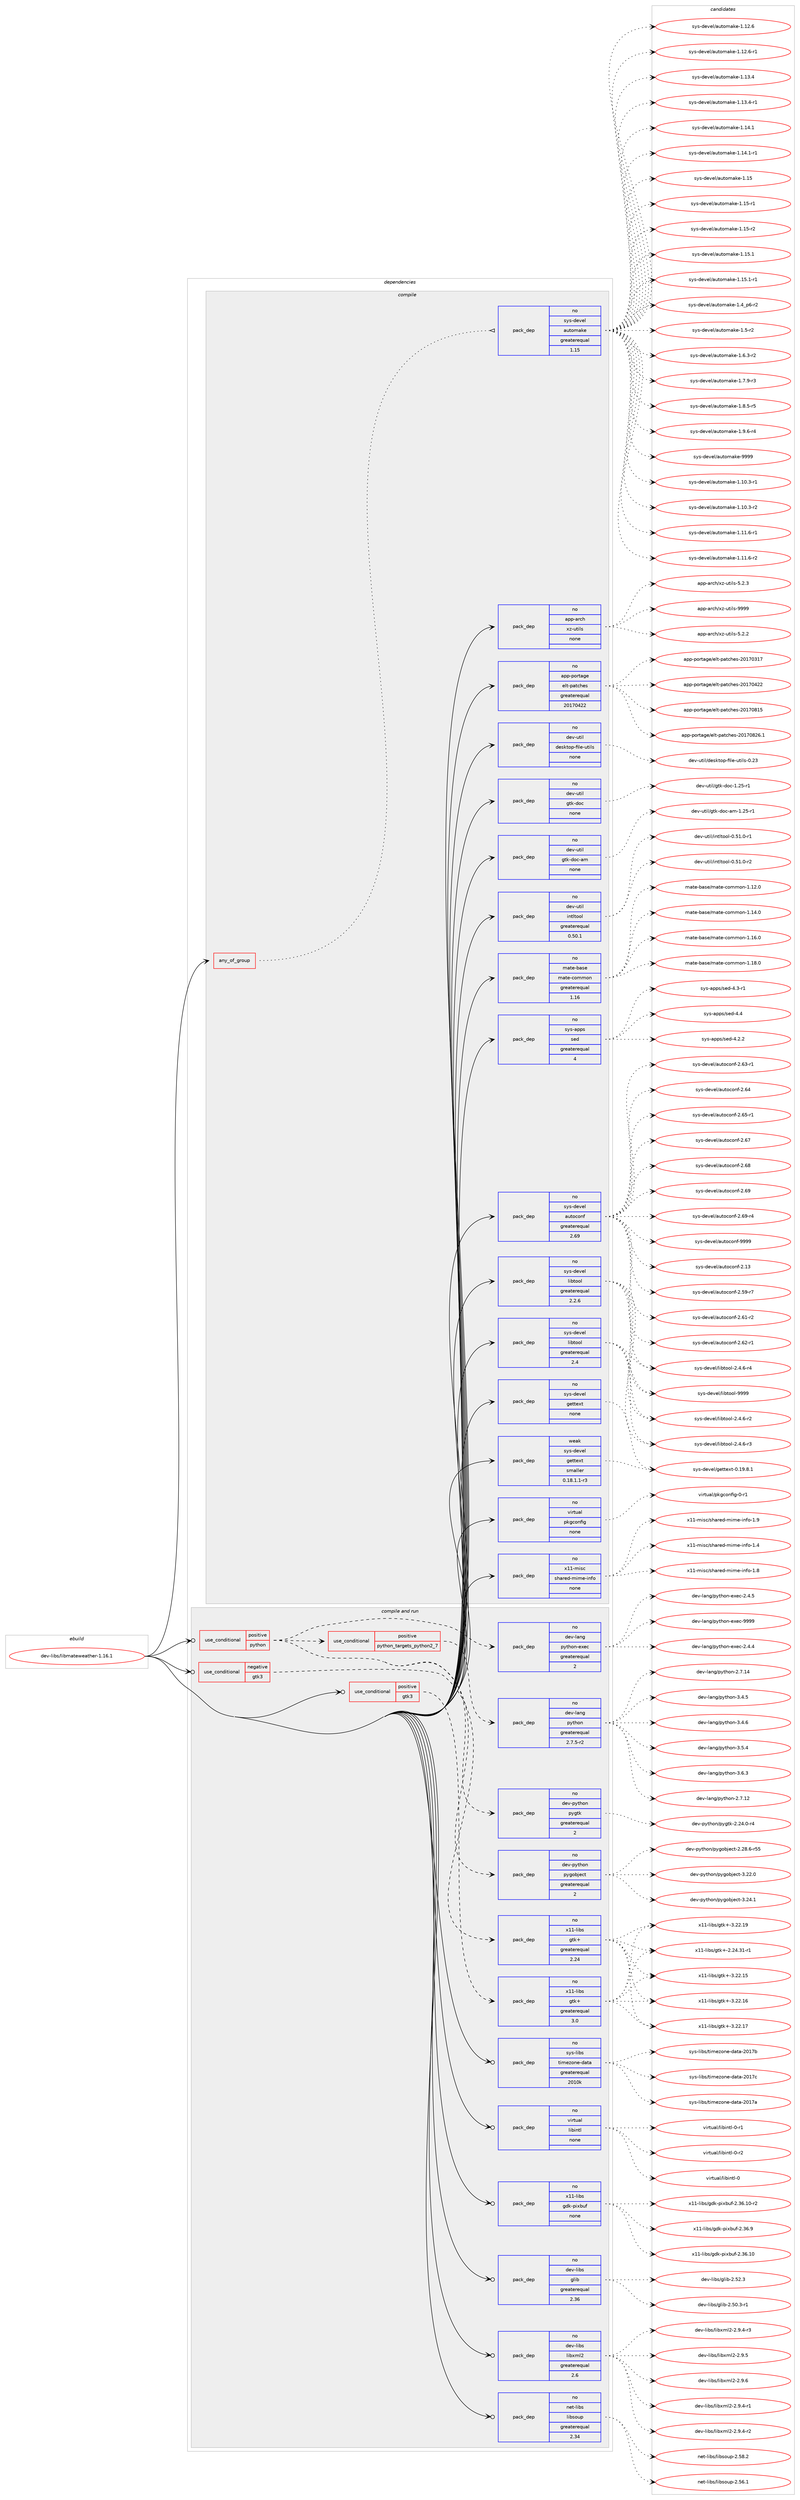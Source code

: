 digraph prolog {

# *************
# Graph options
# *************

newrank=true;
concentrate=true;
compound=true;
graph [rankdir=LR,fontname=Helvetica,fontsize=10,ranksep=1.5];#, ranksep=2.5, nodesep=0.2];
edge  [arrowhead=vee];
node  [fontname=Helvetica,fontsize=10];

# **********
# The ebuild
# **********

subgraph cluster_leftcol {
color=gray;
rank=same;
label=<<i>ebuild</i>>;
id [label="dev-libs/libmateweather-1.16.1", color=red, width=4, href="../dev-libs/libmateweather-1.16.1.svg"];
}

# ****************
# The dependencies
# ****************

subgraph cluster_midcol {
color=gray;
label=<<i>dependencies</i>>;
subgraph cluster_compile {
fillcolor="#eeeeee";
style=filled;
label=<<i>compile</i>>;
subgraph any3398 {
dependency115957 [label=<<TABLE BORDER="0" CELLBORDER="1" CELLSPACING="0" CELLPADDING="4"><TR><TD CELLPADDING="10">any_of_group</TD></TR></TABLE>>, shape=none, color=red];subgraph pack87492 {
dependency115958 [label=<<TABLE BORDER="0" CELLBORDER="1" CELLSPACING="0" CELLPADDING="4" WIDTH="220"><TR><TD ROWSPAN="6" CELLPADDING="30">pack_dep</TD></TR><TR><TD WIDTH="110">no</TD></TR><TR><TD>sys-devel</TD></TR><TR><TD>automake</TD></TR><TR><TD>greaterequal</TD></TR><TR><TD>1.15</TD></TR></TABLE>>, shape=none, color=blue];
}
dependency115957:e -> dependency115958:w [weight=20,style="dotted",arrowhead="oinv"];
}
id:e -> dependency115957:w [weight=20,style="solid",arrowhead="vee"];
subgraph pack87493 {
dependency115959 [label=<<TABLE BORDER="0" CELLBORDER="1" CELLSPACING="0" CELLPADDING="4" WIDTH="220"><TR><TD ROWSPAN="6" CELLPADDING="30">pack_dep</TD></TR><TR><TD WIDTH="110">no</TD></TR><TR><TD>app-arch</TD></TR><TR><TD>xz-utils</TD></TR><TR><TD>none</TD></TR><TR><TD></TD></TR></TABLE>>, shape=none, color=blue];
}
id:e -> dependency115959:w [weight=20,style="solid",arrowhead="vee"];
subgraph pack87494 {
dependency115960 [label=<<TABLE BORDER="0" CELLBORDER="1" CELLSPACING="0" CELLPADDING="4" WIDTH="220"><TR><TD ROWSPAN="6" CELLPADDING="30">pack_dep</TD></TR><TR><TD WIDTH="110">no</TD></TR><TR><TD>app-portage</TD></TR><TR><TD>elt-patches</TD></TR><TR><TD>greaterequal</TD></TR><TR><TD>20170422</TD></TR></TABLE>>, shape=none, color=blue];
}
id:e -> dependency115960:w [weight=20,style="solid",arrowhead="vee"];
subgraph pack87495 {
dependency115961 [label=<<TABLE BORDER="0" CELLBORDER="1" CELLSPACING="0" CELLPADDING="4" WIDTH="220"><TR><TD ROWSPAN="6" CELLPADDING="30">pack_dep</TD></TR><TR><TD WIDTH="110">no</TD></TR><TR><TD>dev-util</TD></TR><TR><TD>desktop-file-utils</TD></TR><TR><TD>none</TD></TR><TR><TD></TD></TR></TABLE>>, shape=none, color=blue];
}
id:e -> dependency115961:w [weight=20,style="solid",arrowhead="vee"];
subgraph pack87496 {
dependency115962 [label=<<TABLE BORDER="0" CELLBORDER="1" CELLSPACING="0" CELLPADDING="4" WIDTH="220"><TR><TD ROWSPAN="6" CELLPADDING="30">pack_dep</TD></TR><TR><TD WIDTH="110">no</TD></TR><TR><TD>dev-util</TD></TR><TR><TD>gtk-doc</TD></TR><TR><TD>none</TD></TR><TR><TD></TD></TR></TABLE>>, shape=none, color=blue];
}
id:e -> dependency115962:w [weight=20,style="solid",arrowhead="vee"];
subgraph pack87497 {
dependency115963 [label=<<TABLE BORDER="0" CELLBORDER="1" CELLSPACING="0" CELLPADDING="4" WIDTH="220"><TR><TD ROWSPAN="6" CELLPADDING="30">pack_dep</TD></TR><TR><TD WIDTH="110">no</TD></TR><TR><TD>dev-util</TD></TR><TR><TD>gtk-doc-am</TD></TR><TR><TD>none</TD></TR><TR><TD></TD></TR></TABLE>>, shape=none, color=blue];
}
id:e -> dependency115963:w [weight=20,style="solid",arrowhead="vee"];
subgraph pack87498 {
dependency115964 [label=<<TABLE BORDER="0" CELLBORDER="1" CELLSPACING="0" CELLPADDING="4" WIDTH="220"><TR><TD ROWSPAN="6" CELLPADDING="30">pack_dep</TD></TR><TR><TD WIDTH="110">no</TD></TR><TR><TD>dev-util</TD></TR><TR><TD>intltool</TD></TR><TR><TD>greaterequal</TD></TR><TR><TD>0.50.1</TD></TR></TABLE>>, shape=none, color=blue];
}
id:e -> dependency115964:w [weight=20,style="solid",arrowhead="vee"];
subgraph pack87499 {
dependency115965 [label=<<TABLE BORDER="0" CELLBORDER="1" CELLSPACING="0" CELLPADDING="4" WIDTH="220"><TR><TD ROWSPAN="6" CELLPADDING="30">pack_dep</TD></TR><TR><TD WIDTH="110">no</TD></TR><TR><TD>mate-base</TD></TR><TR><TD>mate-common</TD></TR><TR><TD>greaterequal</TD></TR><TR><TD>1.16</TD></TR></TABLE>>, shape=none, color=blue];
}
id:e -> dependency115965:w [weight=20,style="solid",arrowhead="vee"];
subgraph pack87500 {
dependency115966 [label=<<TABLE BORDER="0" CELLBORDER="1" CELLSPACING="0" CELLPADDING="4" WIDTH="220"><TR><TD ROWSPAN="6" CELLPADDING="30">pack_dep</TD></TR><TR><TD WIDTH="110">no</TD></TR><TR><TD>sys-apps</TD></TR><TR><TD>sed</TD></TR><TR><TD>greaterequal</TD></TR><TR><TD>4</TD></TR></TABLE>>, shape=none, color=blue];
}
id:e -> dependency115966:w [weight=20,style="solid",arrowhead="vee"];
subgraph pack87501 {
dependency115967 [label=<<TABLE BORDER="0" CELLBORDER="1" CELLSPACING="0" CELLPADDING="4" WIDTH="220"><TR><TD ROWSPAN="6" CELLPADDING="30">pack_dep</TD></TR><TR><TD WIDTH="110">no</TD></TR><TR><TD>sys-devel</TD></TR><TR><TD>autoconf</TD></TR><TR><TD>greaterequal</TD></TR><TR><TD>2.69</TD></TR></TABLE>>, shape=none, color=blue];
}
id:e -> dependency115967:w [weight=20,style="solid",arrowhead="vee"];
subgraph pack87502 {
dependency115968 [label=<<TABLE BORDER="0" CELLBORDER="1" CELLSPACING="0" CELLPADDING="4" WIDTH="220"><TR><TD ROWSPAN="6" CELLPADDING="30">pack_dep</TD></TR><TR><TD WIDTH="110">no</TD></TR><TR><TD>sys-devel</TD></TR><TR><TD>gettext</TD></TR><TR><TD>none</TD></TR><TR><TD></TD></TR></TABLE>>, shape=none, color=blue];
}
id:e -> dependency115968:w [weight=20,style="solid",arrowhead="vee"];
subgraph pack87503 {
dependency115969 [label=<<TABLE BORDER="0" CELLBORDER="1" CELLSPACING="0" CELLPADDING="4" WIDTH="220"><TR><TD ROWSPAN="6" CELLPADDING="30">pack_dep</TD></TR><TR><TD WIDTH="110">no</TD></TR><TR><TD>sys-devel</TD></TR><TR><TD>libtool</TD></TR><TR><TD>greaterequal</TD></TR><TR><TD>2.2.6</TD></TR></TABLE>>, shape=none, color=blue];
}
id:e -> dependency115969:w [weight=20,style="solid",arrowhead="vee"];
subgraph pack87504 {
dependency115970 [label=<<TABLE BORDER="0" CELLBORDER="1" CELLSPACING="0" CELLPADDING="4" WIDTH="220"><TR><TD ROWSPAN="6" CELLPADDING="30">pack_dep</TD></TR><TR><TD WIDTH="110">no</TD></TR><TR><TD>sys-devel</TD></TR><TR><TD>libtool</TD></TR><TR><TD>greaterequal</TD></TR><TR><TD>2.4</TD></TR></TABLE>>, shape=none, color=blue];
}
id:e -> dependency115970:w [weight=20,style="solid",arrowhead="vee"];
subgraph pack87505 {
dependency115971 [label=<<TABLE BORDER="0" CELLBORDER="1" CELLSPACING="0" CELLPADDING="4" WIDTH="220"><TR><TD ROWSPAN="6" CELLPADDING="30">pack_dep</TD></TR><TR><TD WIDTH="110">no</TD></TR><TR><TD>virtual</TD></TR><TR><TD>pkgconfig</TD></TR><TR><TD>none</TD></TR><TR><TD></TD></TR></TABLE>>, shape=none, color=blue];
}
id:e -> dependency115971:w [weight=20,style="solid",arrowhead="vee"];
subgraph pack87506 {
dependency115972 [label=<<TABLE BORDER="0" CELLBORDER="1" CELLSPACING="0" CELLPADDING="4" WIDTH="220"><TR><TD ROWSPAN="6" CELLPADDING="30">pack_dep</TD></TR><TR><TD WIDTH="110">no</TD></TR><TR><TD>x11-misc</TD></TR><TR><TD>shared-mime-info</TD></TR><TR><TD>none</TD></TR><TR><TD></TD></TR></TABLE>>, shape=none, color=blue];
}
id:e -> dependency115972:w [weight=20,style="solid",arrowhead="vee"];
subgraph pack87507 {
dependency115973 [label=<<TABLE BORDER="0" CELLBORDER="1" CELLSPACING="0" CELLPADDING="4" WIDTH="220"><TR><TD ROWSPAN="6" CELLPADDING="30">pack_dep</TD></TR><TR><TD WIDTH="110">weak</TD></TR><TR><TD>sys-devel</TD></TR><TR><TD>gettext</TD></TR><TR><TD>smaller</TD></TR><TR><TD>0.18.1.1-r3</TD></TR></TABLE>>, shape=none, color=blue];
}
id:e -> dependency115973:w [weight=20,style="solid",arrowhead="vee"];
}
subgraph cluster_compileandrun {
fillcolor="#eeeeee";
style=filled;
label=<<i>compile and run</i>>;
subgraph cond25037 {
dependency115974 [label=<<TABLE BORDER="0" CELLBORDER="1" CELLSPACING="0" CELLPADDING="4"><TR><TD ROWSPAN="3" CELLPADDING="10">use_conditional</TD></TR><TR><TD>negative</TD></TR><TR><TD>gtk3</TD></TR></TABLE>>, shape=none, color=red];
subgraph pack87508 {
dependency115975 [label=<<TABLE BORDER="0" CELLBORDER="1" CELLSPACING="0" CELLPADDING="4" WIDTH="220"><TR><TD ROWSPAN="6" CELLPADDING="30">pack_dep</TD></TR><TR><TD WIDTH="110">no</TD></TR><TR><TD>x11-libs</TD></TR><TR><TD>gtk+</TD></TR><TR><TD>greaterequal</TD></TR><TR><TD>2.24</TD></TR></TABLE>>, shape=none, color=blue];
}
dependency115974:e -> dependency115975:w [weight=20,style="dashed",arrowhead="vee"];
}
id:e -> dependency115974:w [weight=20,style="solid",arrowhead="odotvee"];
subgraph cond25038 {
dependency115976 [label=<<TABLE BORDER="0" CELLBORDER="1" CELLSPACING="0" CELLPADDING="4"><TR><TD ROWSPAN="3" CELLPADDING="10">use_conditional</TD></TR><TR><TD>positive</TD></TR><TR><TD>gtk3</TD></TR></TABLE>>, shape=none, color=red];
subgraph pack87509 {
dependency115977 [label=<<TABLE BORDER="0" CELLBORDER="1" CELLSPACING="0" CELLPADDING="4" WIDTH="220"><TR><TD ROWSPAN="6" CELLPADDING="30">pack_dep</TD></TR><TR><TD WIDTH="110">no</TD></TR><TR><TD>x11-libs</TD></TR><TR><TD>gtk+</TD></TR><TR><TD>greaterequal</TD></TR><TR><TD>3.0</TD></TR></TABLE>>, shape=none, color=blue];
}
dependency115976:e -> dependency115977:w [weight=20,style="dashed",arrowhead="vee"];
}
id:e -> dependency115976:w [weight=20,style="solid",arrowhead="odotvee"];
subgraph cond25039 {
dependency115978 [label=<<TABLE BORDER="0" CELLBORDER="1" CELLSPACING="0" CELLPADDING="4"><TR><TD ROWSPAN="3" CELLPADDING="10">use_conditional</TD></TR><TR><TD>positive</TD></TR><TR><TD>python</TD></TR></TABLE>>, shape=none, color=red];
subgraph cond25040 {
dependency115979 [label=<<TABLE BORDER="0" CELLBORDER="1" CELLSPACING="0" CELLPADDING="4"><TR><TD ROWSPAN="3" CELLPADDING="10">use_conditional</TD></TR><TR><TD>positive</TD></TR><TR><TD>python_targets_python2_7</TD></TR></TABLE>>, shape=none, color=red];
subgraph pack87510 {
dependency115980 [label=<<TABLE BORDER="0" CELLBORDER="1" CELLSPACING="0" CELLPADDING="4" WIDTH="220"><TR><TD ROWSPAN="6" CELLPADDING="30">pack_dep</TD></TR><TR><TD WIDTH="110">no</TD></TR><TR><TD>dev-lang</TD></TR><TR><TD>python</TD></TR><TR><TD>greaterequal</TD></TR><TR><TD>2.7.5-r2</TD></TR></TABLE>>, shape=none, color=blue];
}
dependency115979:e -> dependency115980:w [weight=20,style="dashed",arrowhead="vee"];
}
dependency115978:e -> dependency115979:w [weight=20,style="dashed",arrowhead="vee"];
subgraph pack87511 {
dependency115981 [label=<<TABLE BORDER="0" CELLBORDER="1" CELLSPACING="0" CELLPADDING="4" WIDTH="220"><TR><TD ROWSPAN="6" CELLPADDING="30">pack_dep</TD></TR><TR><TD WIDTH="110">no</TD></TR><TR><TD>dev-lang</TD></TR><TR><TD>python-exec</TD></TR><TR><TD>greaterequal</TD></TR><TR><TD>2</TD></TR></TABLE>>, shape=none, color=blue];
}
dependency115978:e -> dependency115981:w [weight=20,style="dashed",arrowhead="vee"];
subgraph pack87512 {
dependency115982 [label=<<TABLE BORDER="0" CELLBORDER="1" CELLSPACING="0" CELLPADDING="4" WIDTH="220"><TR><TD ROWSPAN="6" CELLPADDING="30">pack_dep</TD></TR><TR><TD WIDTH="110">no</TD></TR><TR><TD>dev-python</TD></TR><TR><TD>pygobject</TD></TR><TR><TD>greaterequal</TD></TR><TR><TD>2</TD></TR></TABLE>>, shape=none, color=blue];
}
dependency115978:e -> dependency115982:w [weight=20,style="dashed",arrowhead="vee"];
subgraph pack87513 {
dependency115983 [label=<<TABLE BORDER="0" CELLBORDER="1" CELLSPACING="0" CELLPADDING="4" WIDTH="220"><TR><TD ROWSPAN="6" CELLPADDING="30">pack_dep</TD></TR><TR><TD WIDTH="110">no</TD></TR><TR><TD>dev-python</TD></TR><TR><TD>pygtk</TD></TR><TR><TD>greaterequal</TD></TR><TR><TD>2</TD></TR></TABLE>>, shape=none, color=blue];
}
dependency115978:e -> dependency115983:w [weight=20,style="dashed",arrowhead="vee"];
}
id:e -> dependency115978:w [weight=20,style="solid",arrowhead="odotvee"];
subgraph pack87514 {
dependency115984 [label=<<TABLE BORDER="0" CELLBORDER="1" CELLSPACING="0" CELLPADDING="4" WIDTH="220"><TR><TD ROWSPAN="6" CELLPADDING="30">pack_dep</TD></TR><TR><TD WIDTH="110">no</TD></TR><TR><TD>dev-libs</TD></TR><TR><TD>glib</TD></TR><TR><TD>greaterequal</TD></TR><TR><TD>2.36</TD></TR></TABLE>>, shape=none, color=blue];
}
id:e -> dependency115984:w [weight=20,style="solid",arrowhead="odotvee"];
subgraph pack87515 {
dependency115985 [label=<<TABLE BORDER="0" CELLBORDER="1" CELLSPACING="0" CELLPADDING="4" WIDTH="220"><TR><TD ROWSPAN="6" CELLPADDING="30">pack_dep</TD></TR><TR><TD WIDTH="110">no</TD></TR><TR><TD>dev-libs</TD></TR><TR><TD>libxml2</TD></TR><TR><TD>greaterequal</TD></TR><TR><TD>2.6</TD></TR></TABLE>>, shape=none, color=blue];
}
id:e -> dependency115985:w [weight=20,style="solid",arrowhead="odotvee"];
subgraph pack87516 {
dependency115986 [label=<<TABLE BORDER="0" CELLBORDER="1" CELLSPACING="0" CELLPADDING="4" WIDTH="220"><TR><TD ROWSPAN="6" CELLPADDING="30">pack_dep</TD></TR><TR><TD WIDTH="110">no</TD></TR><TR><TD>net-libs</TD></TR><TR><TD>libsoup</TD></TR><TR><TD>greaterequal</TD></TR><TR><TD>2.34</TD></TR></TABLE>>, shape=none, color=blue];
}
id:e -> dependency115986:w [weight=20,style="solid",arrowhead="odotvee"];
subgraph pack87517 {
dependency115987 [label=<<TABLE BORDER="0" CELLBORDER="1" CELLSPACING="0" CELLPADDING="4" WIDTH="220"><TR><TD ROWSPAN="6" CELLPADDING="30">pack_dep</TD></TR><TR><TD WIDTH="110">no</TD></TR><TR><TD>sys-libs</TD></TR><TR><TD>timezone-data</TD></TR><TR><TD>greaterequal</TD></TR><TR><TD>2010k</TD></TR></TABLE>>, shape=none, color=blue];
}
id:e -> dependency115987:w [weight=20,style="solid",arrowhead="odotvee"];
subgraph pack87518 {
dependency115988 [label=<<TABLE BORDER="0" CELLBORDER="1" CELLSPACING="0" CELLPADDING="4" WIDTH="220"><TR><TD ROWSPAN="6" CELLPADDING="30">pack_dep</TD></TR><TR><TD WIDTH="110">no</TD></TR><TR><TD>virtual</TD></TR><TR><TD>libintl</TD></TR><TR><TD>none</TD></TR><TR><TD></TD></TR></TABLE>>, shape=none, color=blue];
}
id:e -> dependency115988:w [weight=20,style="solid",arrowhead="odotvee"];
subgraph pack87519 {
dependency115989 [label=<<TABLE BORDER="0" CELLBORDER="1" CELLSPACING="0" CELLPADDING="4" WIDTH="220"><TR><TD ROWSPAN="6" CELLPADDING="30">pack_dep</TD></TR><TR><TD WIDTH="110">no</TD></TR><TR><TD>x11-libs</TD></TR><TR><TD>gdk-pixbuf</TD></TR><TR><TD>none</TD></TR><TR><TD></TD></TR></TABLE>>, shape=none, color=blue];
}
id:e -> dependency115989:w [weight=20,style="solid",arrowhead="odotvee"];
}
subgraph cluster_run {
fillcolor="#eeeeee";
style=filled;
label=<<i>run</i>>;
}
}

# **************
# The candidates
# **************

subgraph cluster_choices {
rank=same;
color=gray;
label=<<i>candidates</i>>;

subgraph choice87492 {
color=black;
nodesep=1;
choice11512111545100101118101108479711711611110997107101454946494846514511449 [label="sys-devel/automake-1.10.3-r1", color=red, width=4,href="../sys-devel/automake-1.10.3-r1.svg"];
choice11512111545100101118101108479711711611110997107101454946494846514511450 [label="sys-devel/automake-1.10.3-r2", color=red, width=4,href="../sys-devel/automake-1.10.3-r2.svg"];
choice11512111545100101118101108479711711611110997107101454946494946544511449 [label="sys-devel/automake-1.11.6-r1", color=red, width=4,href="../sys-devel/automake-1.11.6-r1.svg"];
choice11512111545100101118101108479711711611110997107101454946494946544511450 [label="sys-devel/automake-1.11.6-r2", color=red, width=4,href="../sys-devel/automake-1.11.6-r2.svg"];
choice1151211154510010111810110847971171161111099710710145494649504654 [label="sys-devel/automake-1.12.6", color=red, width=4,href="../sys-devel/automake-1.12.6.svg"];
choice11512111545100101118101108479711711611110997107101454946495046544511449 [label="sys-devel/automake-1.12.6-r1", color=red, width=4,href="../sys-devel/automake-1.12.6-r1.svg"];
choice1151211154510010111810110847971171161111099710710145494649514652 [label="sys-devel/automake-1.13.4", color=red, width=4,href="../sys-devel/automake-1.13.4.svg"];
choice11512111545100101118101108479711711611110997107101454946495146524511449 [label="sys-devel/automake-1.13.4-r1", color=red, width=4,href="../sys-devel/automake-1.13.4-r1.svg"];
choice1151211154510010111810110847971171161111099710710145494649524649 [label="sys-devel/automake-1.14.1", color=red, width=4,href="../sys-devel/automake-1.14.1.svg"];
choice11512111545100101118101108479711711611110997107101454946495246494511449 [label="sys-devel/automake-1.14.1-r1", color=red, width=4,href="../sys-devel/automake-1.14.1-r1.svg"];
choice115121115451001011181011084797117116111109971071014549464953 [label="sys-devel/automake-1.15", color=red, width=4,href="../sys-devel/automake-1.15.svg"];
choice1151211154510010111810110847971171161111099710710145494649534511449 [label="sys-devel/automake-1.15-r1", color=red, width=4,href="../sys-devel/automake-1.15-r1.svg"];
choice1151211154510010111810110847971171161111099710710145494649534511450 [label="sys-devel/automake-1.15-r2", color=red, width=4,href="../sys-devel/automake-1.15-r2.svg"];
choice1151211154510010111810110847971171161111099710710145494649534649 [label="sys-devel/automake-1.15.1", color=red, width=4,href="../sys-devel/automake-1.15.1.svg"];
choice11512111545100101118101108479711711611110997107101454946495346494511449 [label="sys-devel/automake-1.15.1-r1", color=red, width=4,href="../sys-devel/automake-1.15.1-r1.svg"];
choice115121115451001011181011084797117116111109971071014549465295112544511450 [label="sys-devel/automake-1.4_p6-r2", color=red, width=4,href="../sys-devel/automake-1.4_p6-r2.svg"];
choice11512111545100101118101108479711711611110997107101454946534511450 [label="sys-devel/automake-1.5-r2", color=red, width=4,href="../sys-devel/automake-1.5-r2.svg"];
choice115121115451001011181011084797117116111109971071014549465446514511450 [label="sys-devel/automake-1.6.3-r2", color=red, width=4,href="../sys-devel/automake-1.6.3-r2.svg"];
choice115121115451001011181011084797117116111109971071014549465546574511451 [label="sys-devel/automake-1.7.9-r3", color=red, width=4,href="../sys-devel/automake-1.7.9-r3.svg"];
choice115121115451001011181011084797117116111109971071014549465646534511453 [label="sys-devel/automake-1.8.5-r5", color=red, width=4,href="../sys-devel/automake-1.8.5-r5.svg"];
choice115121115451001011181011084797117116111109971071014549465746544511452 [label="sys-devel/automake-1.9.6-r4", color=red, width=4,href="../sys-devel/automake-1.9.6-r4.svg"];
choice115121115451001011181011084797117116111109971071014557575757 [label="sys-devel/automake-9999", color=red, width=4,href="../sys-devel/automake-9999.svg"];
dependency115958:e -> choice11512111545100101118101108479711711611110997107101454946494846514511449:w [style=dotted,weight="100"];
dependency115958:e -> choice11512111545100101118101108479711711611110997107101454946494846514511450:w [style=dotted,weight="100"];
dependency115958:e -> choice11512111545100101118101108479711711611110997107101454946494946544511449:w [style=dotted,weight="100"];
dependency115958:e -> choice11512111545100101118101108479711711611110997107101454946494946544511450:w [style=dotted,weight="100"];
dependency115958:e -> choice1151211154510010111810110847971171161111099710710145494649504654:w [style=dotted,weight="100"];
dependency115958:e -> choice11512111545100101118101108479711711611110997107101454946495046544511449:w [style=dotted,weight="100"];
dependency115958:e -> choice1151211154510010111810110847971171161111099710710145494649514652:w [style=dotted,weight="100"];
dependency115958:e -> choice11512111545100101118101108479711711611110997107101454946495146524511449:w [style=dotted,weight="100"];
dependency115958:e -> choice1151211154510010111810110847971171161111099710710145494649524649:w [style=dotted,weight="100"];
dependency115958:e -> choice11512111545100101118101108479711711611110997107101454946495246494511449:w [style=dotted,weight="100"];
dependency115958:e -> choice115121115451001011181011084797117116111109971071014549464953:w [style=dotted,weight="100"];
dependency115958:e -> choice1151211154510010111810110847971171161111099710710145494649534511449:w [style=dotted,weight="100"];
dependency115958:e -> choice1151211154510010111810110847971171161111099710710145494649534511450:w [style=dotted,weight="100"];
dependency115958:e -> choice1151211154510010111810110847971171161111099710710145494649534649:w [style=dotted,weight="100"];
dependency115958:e -> choice11512111545100101118101108479711711611110997107101454946495346494511449:w [style=dotted,weight="100"];
dependency115958:e -> choice115121115451001011181011084797117116111109971071014549465295112544511450:w [style=dotted,weight="100"];
dependency115958:e -> choice11512111545100101118101108479711711611110997107101454946534511450:w [style=dotted,weight="100"];
dependency115958:e -> choice115121115451001011181011084797117116111109971071014549465446514511450:w [style=dotted,weight="100"];
dependency115958:e -> choice115121115451001011181011084797117116111109971071014549465546574511451:w [style=dotted,weight="100"];
dependency115958:e -> choice115121115451001011181011084797117116111109971071014549465646534511453:w [style=dotted,weight="100"];
dependency115958:e -> choice115121115451001011181011084797117116111109971071014549465746544511452:w [style=dotted,weight="100"];
dependency115958:e -> choice115121115451001011181011084797117116111109971071014557575757:w [style=dotted,weight="100"];
}
subgraph choice87493 {
color=black;
nodesep=1;
choice971121124597114991044712012245117116105108115455346504650 [label="app-arch/xz-utils-5.2.2", color=red, width=4,href="../app-arch/xz-utils-5.2.2.svg"];
choice971121124597114991044712012245117116105108115455346504651 [label="app-arch/xz-utils-5.2.3", color=red, width=4,href="../app-arch/xz-utils-5.2.3.svg"];
choice9711211245971149910447120122451171161051081154557575757 [label="app-arch/xz-utils-9999", color=red, width=4,href="../app-arch/xz-utils-9999.svg"];
dependency115959:e -> choice971121124597114991044712012245117116105108115455346504650:w [style=dotted,weight="100"];
dependency115959:e -> choice971121124597114991044712012245117116105108115455346504651:w [style=dotted,weight="100"];
dependency115959:e -> choice9711211245971149910447120122451171161051081154557575757:w [style=dotted,weight="100"];
}
subgraph choice87494 {
color=black;
nodesep=1;
choice97112112451121111141169710310147101108116451129711699104101115455048495548514955 [label="app-portage/elt-patches-20170317", color=red, width=4,href="../app-portage/elt-patches-20170317.svg"];
choice97112112451121111141169710310147101108116451129711699104101115455048495548525050 [label="app-portage/elt-patches-20170422", color=red, width=4,href="../app-portage/elt-patches-20170422.svg"];
choice97112112451121111141169710310147101108116451129711699104101115455048495548564953 [label="app-portage/elt-patches-20170815", color=red, width=4,href="../app-portage/elt-patches-20170815.svg"];
choice971121124511211111411697103101471011081164511297116991041011154550484955485650544649 [label="app-portage/elt-patches-20170826.1", color=red, width=4,href="../app-portage/elt-patches-20170826.1.svg"];
dependency115960:e -> choice97112112451121111141169710310147101108116451129711699104101115455048495548514955:w [style=dotted,weight="100"];
dependency115960:e -> choice97112112451121111141169710310147101108116451129711699104101115455048495548525050:w [style=dotted,weight="100"];
dependency115960:e -> choice97112112451121111141169710310147101108116451129711699104101115455048495548564953:w [style=dotted,weight="100"];
dependency115960:e -> choice971121124511211111411697103101471011081164511297116991041011154550484955485650544649:w [style=dotted,weight="100"];
}
subgraph choice87495 {
color=black;
nodesep=1;
choice100101118451171161051084710010111510711611111245102105108101451171161051081154548465051 [label="dev-util/desktop-file-utils-0.23", color=red, width=4,href="../dev-util/desktop-file-utils-0.23.svg"];
dependency115961:e -> choice100101118451171161051084710010111510711611111245102105108101451171161051081154548465051:w [style=dotted,weight="100"];
}
subgraph choice87496 {
color=black;
nodesep=1;
choice1001011184511711610510847103116107451001119945494650534511449 [label="dev-util/gtk-doc-1.25-r1", color=red, width=4,href="../dev-util/gtk-doc-1.25-r1.svg"];
dependency115962:e -> choice1001011184511711610510847103116107451001119945494650534511449:w [style=dotted,weight="100"];
}
subgraph choice87497 {
color=black;
nodesep=1;
choice10010111845117116105108471031161074510011199459710945494650534511449 [label="dev-util/gtk-doc-am-1.25-r1", color=red, width=4,href="../dev-util/gtk-doc-am-1.25-r1.svg"];
dependency115963:e -> choice10010111845117116105108471031161074510011199459710945494650534511449:w [style=dotted,weight="100"];
}
subgraph choice87498 {
color=black;
nodesep=1;
choice1001011184511711610510847105110116108116111111108454846534946484511449 [label="dev-util/intltool-0.51.0-r1", color=red, width=4,href="../dev-util/intltool-0.51.0-r1.svg"];
choice1001011184511711610510847105110116108116111111108454846534946484511450 [label="dev-util/intltool-0.51.0-r2", color=red, width=4,href="../dev-util/intltool-0.51.0-r2.svg"];
dependency115964:e -> choice1001011184511711610510847105110116108116111111108454846534946484511449:w [style=dotted,weight="100"];
dependency115964:e -> choice1001011184511711610510847105110116108116111111108454846534946484511450:w [style=dotted,weight="100"];
}
subgraph choice87499 {
color=black;
nodesep=1;
choice109971161014598971151014710997116101459911110910911111045494649504648 [label="mate-base/mate-common-1.12.0", color=red, width=4,href="../mate-base/mate-common-1.12.0.svg"];
choice109971161014598971151014710997116101459911110910911111045494649524648 [label="mate-base/mate-common-1.14.0", color=red, width=4,href="../mate-base/mate-common-1.14.0.svg"];
choice109971161014598971151014710997116101459911110910911111045494649544648 [label="mate-base/mate-common-1.16.0", color=red, width=4,href="../mate-base/mate-common-1.16.0.svg"];
choice109971161014598971151014710997116101459911110910911111045494649564648 [label="mate-base/mate-common-1.18.0", color=red, width=4,href="../mate-base/mate-common-1.18.0.svg"];
dependency115965:e -> choice109971161014598971151014710997116101459911110910911111045494649504648:w [style=dotted,weight="100"];
dependency115965:e -> choice109971161014598971151014710997116101459911110910911111045494649524648:w [style=dotted,weight="100"];
dependency115965:e -> choice109971161014598971151014710997116101459911110910911111045494649544648:w [style=dotted,weight="100"];
dependency115965:e -> choice109971161014598971151014710997116101459911110910911111045494649564648:w [style=dotted,weight="100"];
}
subgraph choice87500 {
color=black;
nodesep=1;
choice115121115459711211211547115101100455246504650 [label="sys-apps/sed-4.2.2", color=red, width=4,href="../sys-apps/sed-4.2.2.svg"];
choice115121115459711211211547115101100455246514511449 [label="sys-apps/sed-4.3-r1", color=red, width=4,href="../sys-apps/sed-4.3-r1.svg"];
choice11512111545971121121154711510110045524652 [label="sys-apps/sed-4.4", color=red, width=4,href="../sys-apps/sed-4.4.svg"];
dependency115966:e -> choice115121115459711211211547115101100455246504650:w [style=dotted,weight="100"];
dependency115966:e -> choice115121115459711211211547115101100455246514511449:w [style=dotted,weight="100"];
dependency115966:e -> choice11512111545971121121154711510110045524652:w [style=dotted,weight="100"];
}
subgraph choice87501 {
color=black;
nodesep=1;
choice115121115451001011181011084797117116111991111101024550464951 [label="sys-devel/autoconf-2.13", color=red, width=4,href="../sys-devel/autoconf-2.13.svg"];
choice1151211154510010111810110847971171161119911111010245504653574511455 [label="sys-devel/autoconf-2.59-r7", color=red, width=4,href="../sys-devel/autoconf-2.59-r7.svg"];
choice1151211154510010111810110847971171161119911111010245504654494511450 [label="sys-devel/autoconf-2.61-r2", color=red, width=4,href="../sys-devel/autoconf-2.61-r2.svg"];
choice1151211154510010111810110847971171161119911111010245504654504511449 [label="sys-devel/autoconf-2.62-r1", color=red, width=4,href="../sys-devel/autoconf-2.62-r1.svg"];
choice1151211154510010111810110847971171161119911111010245504654514511449 [label="sys-devel/autoconf-2.63-r1", color=red, width=4,href="../sys-devel/autoconf-2.63-r1.svg"];
choice115121115451001011181011084797117116111991111101024550465452 [label="sys-devel/autoconf-2.64", color=red, width=4,href="../sys-devel/autoconf-2.64.svg"];
choice1151211154510010111810110847971171161119911111010245504654534511449 [label="sys-devel/autoconf-2.65-r1", color=red, width=4,href="../sys-devel/autoconf-2.65-r1.svg"];
choice115121115451001011181011084797117116111991111101024550465455 [label="sys-devel/autoconf-2.67", color=red, width=4,href="../sys-devel/autoconf-2.67.svg"];
choice115121115451001011181011084797117116111991111101024550465456 [label="sys-devel/autoconf-2.68", color=red, width=4,href="../sys-devel/autoconf-2.68.svg"];
choice115121115451001011181011084797117116111991111101024550465457 [label="sys-devel/autoconf-2.69", color=red, width=4,href="../sys-devel/autoconf-2.69.svg"];
choice1151211154510010111810110847971171161119911111010245504654574511452 [label="sys-devel/autoconf-2.69-r4", color=red, width=4,href="../sys-devel/autoconf-2.69-r4.svg"];
choice115121115451001011181011084797117116111991111101024557575757 [label="sys-devel/autoconf-9999", color=red, width=4,href="../sys-devel/autoconf-9999.svg"];
dependency115967:e -> choice115121115451001011181011084797117116111991111101024550464951:w [style=dotted,weight="100"];
dependency115967:e -> choice1151211154510010111810110847971171161119911111010245504653574511455:w [style=dotted,weight="100"];
dependency115967:e -> choice1151211154510010111810110847971171161119911111010245504654494511450:w [style=dotted,weight="100"];
dependency115967:e -> choice1151211154510010111810110847971171161119911111010245504654504511449:w [style=dotted,weight="100"];
dependency115967:e -> choice1151211154510010111810110847971171161119911111010245504654514511449:w [style=dotted,weight="100"];
dependency115967:e -> choice115121115451001011181011084797117116111991111101024550465452:w [style=dotted,weight="100"];
dependency115967:e -> choice1151211154510010111810110847971171161119911111010245504654534511449:w [style=dotted,weight="100"];
dependency115967:e -> choice115121115451001011181011084797117116111991111101024550465455:w [style=dotted,weight="100"];
dependency115967:e -> choice115121115451001011181011084797117116111991111101024550465456:w [style=dotted,weight="100"];
dependency115967:e -> choice115121115451001011181011084797117116111991111101024550465457:w [style=dotted,weight="100"];
dependency115967:e -> choice1151211154510010111810110847971171161119911111010245504654574511452:w [style=dotted,weight="100"];
dependency115967:e -> choice115121115451001011181011084797117116111991111101024557575757:w [style=dotted,weight="100"];
}
subgraph choice87502 {
color=black;
nodesep=1;
choice1151211154510010111810110847103101116116101120116454846495746564649 [label="sys-devel/gettext-0.19.8.1", color=red, width=4,href="../sys-devel/gettext-0.19.8.1.svg"];
dependency115968:e -> choice1151211154510010111810110847103101116116101120116454846495746564649:w [style=dotted,weight="100"];
}
subgraph choice87503 {
color=black;
nodesep=1;
choice1151211154510010111810110847108105981161111111084550465246544511450 [label="sys-devel/libtool-2.4.6-r2", color=red, width=4,href="../sys-devel/libtool-2.4.6-r2.svg"];
choice1151211154510010111810110847108105981161111111084550465246544511451 [label="sys-devel/libtool-2.4.6-r3", color=red, width=4,href="../sys-devel/libtool-2.4.6-r3.svg"];
choice1151211154510010111810110847108105981161111111084550465246544511452 [label="sys-devel/libtool-2.4.6-r4", color=red, width=4,href="../sys-devel/libtool-2.4.6-r4.svg"];
choice1151211154510010111810110847108105981161111111084557575757 [label="sys-devel/libtool-9999", color=red, width=4,href="../sys-devel/libtool-9999.svg"];
dependency115969:e -> choice1151211154510010111810110847108105981161111111084550465246544511450:w [style=dotted,weight="100"];
dependency115969:e -> choice1151211154510010111810110847108105981161111111084550465246544511451:w [style=dotted,weight="100"];
dependency115969:e -> choice1151211154510010111810110847108105981161111111084550465246544511452:w [style=dotted,weight="100"];
dependency115969:e -> choice1151211154510010111810110847108105981161111111084557575757:w [style=dotted,weight="100"];
}
subgraph choice87504 {
color=black;
nodesep=1;
choice1151211154510010111810110847108105981161111111084550465246544511450 [label="sys-devel/libtool-2.4.6-r2", color=red, width=4,href="../sys-devel/libtool-2.4.6-r2.svg"];
choice1151211154510010111810110847108105981161111111084550465246544511451 [label="sys-devel/libtool-2.4.6-r3", color=red, width=4,href="../sys-devel/libtool-2.4.6-r3.svg"];
choice1151211154510010111810110847108105981161111111084550465246544511452 [label="sys-devel/libtool-2.4.6-r4", color=red, width=4,href="../sys-devel/libtool-2.4.6-r4.svg"];
choice1151211154510010111810110847108105981161111111084557575757 [label="sys-devel/libtool-9999", color=red, width=4,href="../sys-devel/libtool-9999.svg"];
dependency115970:e -> choice1151211154510010111810110847108105981161111111084550465246544511450:w [style=dotted,weight="100"];
dependency115970:e -> choice1151211154510010111810110847108105981161111111084550465246544511451:w [style=dotted,weight="100"];
dependency115970:e -> choice1151211154510010111810110847108105981161111111084550465246544511452:w [style=dotted,weight="100"];
dependency115970:e -> choice1151211154510010111810110847108105981161111111084557575757:w [style=dotted,weight="100"];
}
subgraph choice87505 {
color=black;
nodesep=1;
choice11810511411611797108471121071039911111010210510345484511449 [label="virtual/pkgconfig-0-r1", color=red, width=4,href="../virtual/pkgconfig-0-r1.svg"];
dependency115971:e -> choice11810511411611797108471121071039911111010210510345484511449:w [style=dotted,weight="100"];
}
subgraph choice87506 {
color=black;
nodesep=1;
choice120494945109105115994711510497114101100451091051091014510511010211145494652 [label="x11-misc/shared-mime-info-1.4", color=red, width=4,href="../x11-misc/shared-mime-info-1.4.svg"];
choice120494945109105115994711510497114101100451091051091014510511010211145494656 [label="x11-misc/shared-mime-info-1.8", color=red, width=4,href="../x11-misc/shared-mime-info-1.8.svg"];
choice120494945109105115994711510497114101100451091051091014510511010211145494657 [label="x11-misc/shared-mime-info-1.9", color=red, width=4,href="../x11-misc/shared-mime-info-1.9.svg"];
dependency115972:e -> choice120494945109105115994711510497114101100451091051091014510511010211145494652:w [style=dotted,weight="100"];
dependency115972:e -> choice120494945109105115994711510497114101100451091051091014510511010211145494656:w [style=dotted,weight="100"];
dependency115972:e -> choice120494945109105115994711510497114101100451091051091014510511010211145494657:w [style=dotted,weight="100"];
}
subgraph choice87507 {
color=black;
nodesep=1;
choice1151211154510010111810110847103101116116101120116454846495746564649 [label="sys-devel/gettext-0.19.8.1", color=red, width=4,href="../sys-devel/gettext-0.19.8.1.svg"];
dependency115973:e -> choice1151211154510010111810110847103101116116101120116454846495746564649:w [style=dotted,weight="100"];
}
subgraph choice87508 {
color=black;
nodesep=1;
choice12049494510810598115471031161074345504650524651494511449 [label="x11-libs/gtk+-2.24.31-r1", color=red, width=4,href="../x11-libs/gtk+-2.24.31-r1.svg"];
choice1204949451081059811547103116107434551465050464953 [label="x11-libs/gtk+-3.22.15", color=red, width=4,href="../x11-libs/gtk+-3.22.15.svg"];
choice1204949451081059811547103116107434551465050464954 [label="x11-libs/gtk+-3.22.16", color=red, width=4,href="../x11-libs/gtk+-3.22.16.svg"];
choice1204949451081059811547103116107434551465050464955 [label="x11-libs/gtk+-3.22.17", color=red, width=4,href="../x11-libs/gtk+-3.22.17.svg"];
choice1204949451081059811547103116107434551465050464957 [label="x11-libs/gtk+-3.22.19", color=red, width=4,href="../x11-libs/gtk+-3.22.19.svg"];
dependency115975:e -> choice12049494510810598115471031161074345504650524651494511449:w [style=dotted,weight="100"];
dependency115975:e -> choice1204949451081059811547103116107434551465050464953:w [style=dotted,weight="100"];
dependency115975:e -> choice1204949451081059811547103116107434551465050464954:w [style=dotted,weight="100"];
dependency115975:e -> choice1204949451081059811547103116107434551465050464955:w [style=dotted,weight="100"];
dependency115975:e -> choice1204949451081059811547103116107434551465050464957:w [style=dotted,weight="100"];
}
subgraph choice87509 {
color=black;
nodesep=1;
choice12049494510810598115471031161074345504650524651494511449 [label="x11-libs/gtk+-2.24.31-r1", color=red, width=4,href="../x11-libs/gtk+-2.24.31-r1.svg"];
choice1204949451081059811547103116107434551465050464953 [label="x11-libs/gtk+-3.22.15", color=red, width=4,href="../x11-libs/gtk+-3.22.15.svg"];
choice1204949451081059811547103116107434551465050464954 [label="x11-libs/gtk+-3.22.16", color=red, width=4,href="../x11-libs/gtk+-3.22.16.svg"];
choice1204949451081059811547103116107434551465050464955 [label="x11-libs/gtk+-3.22.17", color=red, width=4,href="../x11-libs/gtk+-3.22.17.svg"];
choice1204949451081059811547103116107434551465050464957 [label="x11-libs/gtk+-3.22.19", color=red, width=4,href="../x11-libs/gtk+-3.22.19.svg"];
dependency115977:e -> choice12049494510810598115471031161074345504650524651494511449:w [style=dotted,weight="100"];
dependency115977:e -> choice1204949451081059811547103116107434551465050464953:w [style=dotted,weight="100"];
dependency115977:e -> choice1204949451081059811547103116107434551465050464954:w [style=dotted,weight="100"];
dependency115977:e -> choice1204949451081059811547103116107434551465050464955:w [style=dotted,weight="100"];
dependency115977:e -> choice1204949451081059811547103116107434551465050464957:w [style=dotted,weight="100"];
}
subgraph choice87510 {
color=black;
nodesep=1;
choice10010111845108971101034711212111610411111045504655464950 [label="dev-lang/python-2.7.12", color=red, width=4,href="../dev-lang/python-2.7.12.svg"];
choice10010111845108971101034711212111610411111045504655464952 [label="dev-lang/python-2.7.14", color=red, width=4,href="../dev-lang/python-2.7.14.svg"];
choice100101118451089711010347112121116104111110455146524653 [label="dev-lang/python-3.4.5", color=red, width=4,href="../dev-lang/python-3.4.5.svg"];
choice100101118451089711010347112121116104111110455146524654 [label="dev-lang/python-3.4.6", color=red, width=4,href="../dev-lang/python-3.4.6.svg"];
choice100101118451089711010347112121116104111110455146534652 [label="dev-lang/python-3.5.4", color=red, width=4,href="../dev-lang/python-3.5.4.svg"];
choice100101118451089711010347112121116104111110455146544651 [label="dev-lang/python-3.6.3", color=red, width=4,href="../dev-lang/python-3.6.3.svg"];
dependency115980:e -> choice10010111845108971101034711212111610411111045504655464950:w [style=dotted,weight="100"];
dependency115980:e -> choice10010111845108971101034711212111610411111045504655464952:w [style=dotted,weight="100"];
dependency115980:e -> choice100101118451089711010347112121116104111110455146524653:w [style=dotted,weight="100"];
dependency115980:e -> choice100101118451089711010347112121116104111110455146524654:w [style=dotted,weight="100"];
dependency115980:e -> choice100101118451089711010347112121116104111110455146534652:w [style=dotted,weight="100"];
dependency115980:e -> choice100101118451089711010347112121116104111110455146544651:w [style=dotted,weight="100"];
}
subgraph choice87511 {
color=black;
nodesep=1;
choice1001011184510897110103471121211161041111104510112010199455046524652 [label="dev-lang/python-exec-2.4.4", color=red, width=4,href="../dev-lang/python-exec-2.4.4.svg"];
choice1001011184510897110103471121211161041111104510112010199455046524653 [label="dev-lang/python-exec-2.4.5", color=red, width=4,href="../dev-lang/python-exec-2.4.5.svg"];
choice10010111845108971101034711212111610411111045101120101994557575757 [label="dev-lang/python-exec-9999", color=red, width=4,href="../dev-lang/python-exec-9999.svg"];
dependency115981:e -> choice1001011184510897110103471121211161041111104510112010199455046524652:w [style=dotted,weight="100"];
dependency115981:e -> choice1001011184510897110103471121211161041111104510112010199455046524653:w [style=dotted,weight="100"];
dependency115981:e -> choice10010111845108971101034711212111610411111045101120101994557575757:w [style=dotted,weight="100"];
}
subgraph choice87512 {
color=black;
nodesep=1;
choice1001011184511212111610411111047112121103111981061019911645504650564654451145353 [label="dev-python/pygobject-2.28.6-r55", color=red, width=4,href="../dev-python/pygobject-2.28.6-r55.svg"];
choice1001011184511212111610411111047112121103111981061019911645514650504648 [label="dev-python/pygobject-3.22.0", color=red, width=4,href="../dev-python/pygobject-3.22.0.svg"];
choice1001011184511212111610411111047112121103111981061019911645514650524649 [label="dev-python/pygobject-3.24.1", color=red, width=4,href="../dev-python/pygobject-3.24.1.svg"];
dependency115982:e -> choice1001011184511212111610411111047112121103111981061019911645504650564654451145353:w [style=dotted,weight="100"];
dependency115982:e -> choice1001011184511212111610411111047112121103111981061019911645514650504648:w [style=dotted,weight="100"];
dependency115982:e -> choice1001011184511212111610411111047112121103111981061019911645514650524649:w [style=dotted,weight="100"];
}
subgraph choice87513 {
color=black;
nodesep=1;
choice1001011184511212111610411111047112121103116107455046505246484511452 [label="dev-python/pygtk-2.24.0-r4", color=red, width=4,href="../dev-python/pygtk-2.24.0-r4.svg"];
dependency115983:e -> choice1001011184511212111610411111047112121103116107455046505246484511452:w [style=dotted,weight="100"];
}
subgraph choice87514 {
color=black;
nodesep=1;
choice10010111845108105981154710310810598455046534846514511449 [label="dev-libs/glib-2.50.3-r1", color=red, width=4,href="../dev-libs/glib-2.50.3-r1.svg"];
choice1001011184510810598115471031081059845504653504651 [label="dev-libs/glib-2.52.3", color=red, width=4,href="../dev-libs/glib-2.52.3.svg"];
dependency115984:e -> choice10010111845108105981154710310810598455046534846514511449:w [style=dotted,weight="100"];
dependency115984:e -> choice1001011184510810598115471031081059845504653504651:w [style=dotted,weight="100"];
}
subgraph choice87515 {
color=black;
nodesep=1;
choice10010111845108105981154710810598120109108504550465746524511449 [label="dev-libs/libxml2-2.9.4-r1", color=red, width=4,href="../dev-libs/libxml2-2.9.4-r1.svg"];
choice10010111845108105981154710810598120109108504550465746524511450 [label="dev-libs/libxml2-2.9.4-r2", color=red, width=4,href="../dev-libs/libxml2-2.9.4-r2.svg"];
choice10010111845108105981154710810598120109108504550465746524511451 [label="dev-libs/libxml2-2.9.4-r3", color=red, width=4,href="../dev-libs/libxml2-2.9.4-r3.svg"];
choice1001011184510810598115471081059812010910850455046574653 [label="dev-libs/libxml2-2.9.5", color=red, width=4,href="../dev-libs/libxml2-2.9.5.svg"];
choice1001011184510810598115471081059812010910850455046574654 [label="dev-libs/libxml2-2.9.6", color=red, width=4,href="../dev-libs/libxml2-2.9.6.svg"];
dependency115985:e -> choice10010111845108105981154710810598120109108504550465746524511449:w [style=dotted,weight="100"];
dependency115985:e -> choice10010111845108105981154710810598120109108504550465746524511450:w [style=dotted,weight="100"];
dependency115985:e -> choice10010111845108105981154710810598120109108504550465746524511451:w [style=dotted,weight="100"];
dependency115985:e -> choice1001011184510810598115471081059812010910850455046574653:w [style=dotted,weight="100"];
dependency115985:e -> choice1001011184510810598115471081059812010910850455046574654:w [style=dotted,weight="100"];
}
subgraph choice87516 {
color=black;
nodesep=1;
choice1101011164510810598115471081059811511111711245504653544649 [label="net-libs/libsoup-2.56.1", color=red, width=4,href="../net-libs/libsoup-2.56.1.svg"];
choice1101011164510810598115471081059811511111711245504653564650 [label="net-libs/libsoup-2.58.2", color=red, width=4,href="../net-libs/libsoup-2.58.2.svg"];
dependency115986:e -> choice1101011164510810598115471081059811511111711245504653544649:w [style=dotted,weight="100"];
dependency115986:e -> choice1101011164510810598115471081059811511111711245504653564650:w [style=dotted,weight="100"];
}
subgraph choice87517 {
color=black;
nodesep=1;
choice115121115451081059811547116105109101122111110101451009711697455048495597 [label="sys-libs/timezone-data-2017a", color=red, width=4,href="../sys-libs/timezone-data-2017a.svg"];
choice115121115451081059811547116105109101122111110101451009711697455048495598 [label="sys-libs/timezone-data-2017b", color=red, width=4,href="../sys-libs/timezone-data-2017b.svg"];
choice115121115451081059811547116105109101122111110101451009711697455048495599 [label="sys-libs/timezone-data-2017c", color=red, width=4,href="../sys-libs/timezone-data-2017c.svg"];
dependency115987:e -> choice115121115451081059811547116105109101122111110101451009711697455048495597:w [style=dotted,weight="100"];
dependency115987:e -> choice115121115451081059811547116105109101122111110101451009711697455048495598:w [style=dotted,weight="100"];
dependency115987:e -> choice115121115451081059811547116105109101122111110101451009711697455048495599:w [style=dotted,weight="100"];
}
subgraph choice87518 {
color=black;
nodesep=1;
choice1181051141161179710847108105981051101161084548 [label="virtual/libintl-0", color=red, width=4,href="../virtual/libintl-0.svg"];
choice11810511411611797108471081059810511011610845484511449 [label="virtual/libintl-0-r1", color=red, width=4,href="../virtual/libintl-0-r1.svg"];
choice11810511411611797108471081059810511011610845484511450 [label="virtual/libintl-0-r2", color=red, width=4,href="../virtual/libintl-0-r2.svg"];
dependency115988:e -> choice1181051141161179710847108105981051101161084548:w [style=dotted,weight="100"];
dependency115988:e -> choice11810511411611797108471081059810511011610845484511449:w [style=dotted,weight="100"];
dependency115988:e -> choice11810511411611797108471081059810511011610845484511450:w [style=dotted,weight="100"];
}
subgraph choice87519 {
color=black;
nodesep=1;
choice120494945108105981154710310010745112105120981171024550465154464948 [label="x11-libs/gdk-pixbuf-2.36.10", color=red, width=4,href="../x11-libs/gdk-pixbuf-2.36.10.svg"];
choice1204949451081059811547103100107451121051209811710245504651544649484511450 [label="x11-libs/gdk-pixbuf-2.36.10-r2", color=red, width=4,href="../x11-libs/gdk-pixbuf-2.36.10-r2.svg"];
choice1204949451081059811547103100107451121051209811710245504651544657 [label="x11-libs/gdk-pixbuf-2.36.9", color=red, width=4,href="../x11-libs/gdk-pixbuf-2.36.9.svg"];
dependency115989:e -> choice120494945108105981154710310010745112105120981171024550465154464948:w [style=dotted,weight="100"];
dependency115989:e -> choice1204949451081059811547103100107451121051209811710245504651544649484511450:w [style=dotted,weight="100"];
dependency115989:e -> choice1204949451081059811547103100107451121051209811710245504651544657:w [style=dotted,weight="100"];
}
}

}
